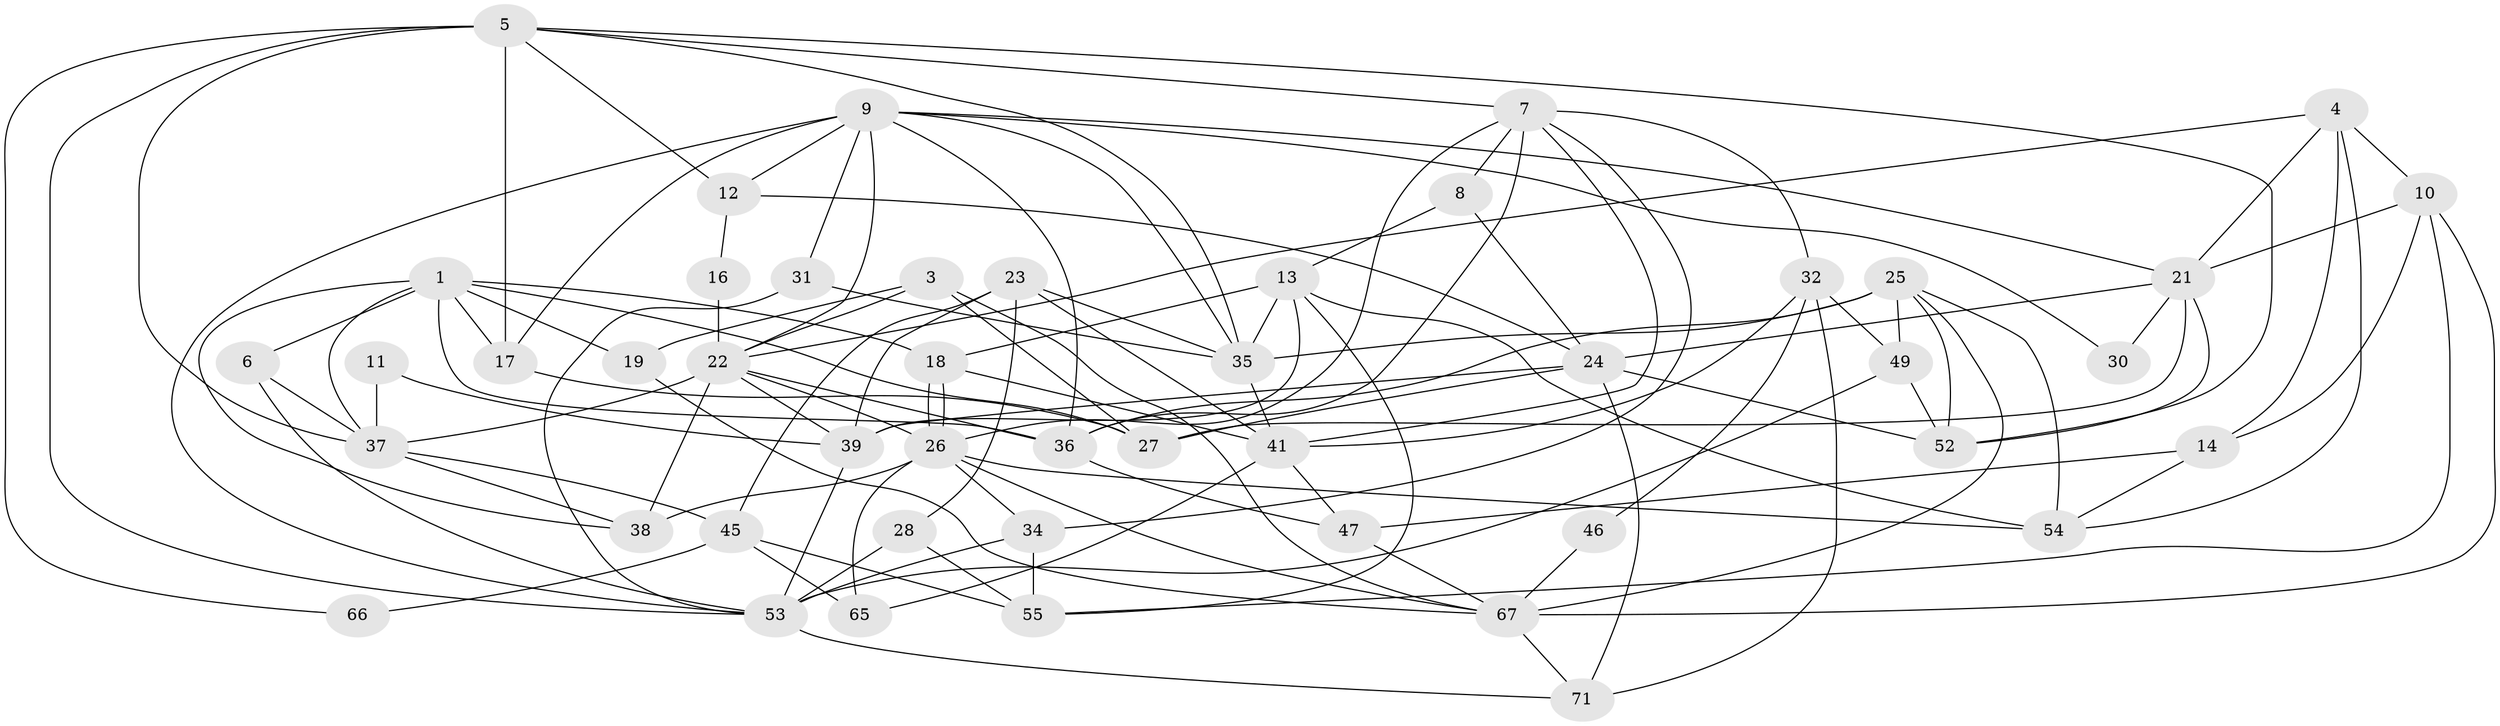 // original degree distribution, {6: 0.06666666666666667, 4: 0.26666666666666666, 3: 0.25333333333333335, 5: 0.21333333333333335, 9: 0.013333333333333334, 2: 0.14666666666666667, 7: 0.02666666666666667, 8: 0.013333333333333334}
// Generated by graph-tools (version 1.1) at 2025/41/03/06/25 10:41:54]
// undirected, 47 vertices, 120 edges
graph export_dot {
graph [start="1"]
  node [color=gray90,style=filled];
  1 [super="+2"];
  3 [super="+63"];
  4 [super="+15"];
  5 [super="+50"];
  6;
  7 [super="+68"];
  8;
  9 [super="+33"];
  10 [super="+43"];
  11;
  12 [super="+72"];
  13 [super="+20"];
  14 [super="+73"];
  16;
  17;
  18 [super="+69"];
  19;
  21 [super="+61"];
  22 [super="+70"];
  23 [super="+62"];
  24 [super="+29"];
  25 [super="+60"];
  26 [super="+74"];
  27;
  28;
  30;
  31;
  32 [super="+44"];
  34 [super="+64"];
  35 [super="+59"];
  36 [super="+40"];
  37 [super="+56"];
  38 [super="+42"];
  39 [super="+48"];
  41 [super="+51"];
  45;
  46;
  47;
  49;
  52 [super="+57"];
  53 [super="+58"];
  54;
  55;
  65;
  66;
  67 [super="+75"];
  71;
  1 -- 17;
  1 -- 27;
  1 -- 36;
  1 -- 19;
  1 -- 6;
  1 -- 37;
  1 -- 38;
  1 -- 18;
  3 -- 22;
  3 -- 67;
  3 -- 19;
  3 -- 27;
  4 -- 21;
  4 -- 54;
  4 -- 10;
  4 -- 14;
  4 -- 22;
  5 -- 17 [weight=2];
  5 -- 12;
  5 -- 66;
  5 -- 35;
  5 -- 7;
  5 -- 52;
  5 -- 53;
  5 -- 37;
  6 -- 37;
  6 -- 53;
  7 -- 8;
  7 -- 26;
  7 -- 34;
  7 -- 32;
  7 -- 36;
  7 -- 41;
  8 -- 24;
  8 -- 13;
  9 -- 53;
  9 -- 12;
  9 -- 17;
  9 -- 21;
  9 -- 30;
  9 -- 31;
  9 -- 36;
  9 -- 35;
  9 -- 22;
  10 -- 14;
  10 -- 21;
  10 -- 67;
  10 -- 55;
  11 -- 37;
  11 -- 39;
  12 -- 16;
  12 -- 24;
  13 -- 35 [weight=2];
  13 -- 18;
  13 -- 39;
  13 -- 54;
  13 -- 55;
  14 -- 54;
  14 -- 47;
  16 -- 22;
  17 -- 27;
  18 -- 26;
  18 -- 26;
  18 -- 41;
  19 -- 67;
  21 -- 52;
  21 -- 24;
  21 -- 27;
  21 -- 30;
  22 -- 38;
  22 -- 39;
  22 -- 37;
  22 -- 26;
  22 -- 36;
  23 -- 45;
  23 -- 39;
  23 -- 35;
  23 -- 28;
  23 -- 41;
  24 -- 71;
  24 -- 27;
  24 -- 39;
  24 -- 52;
  25 -- 35;
  25 -- 67;
  25 -- 49;
  25 -- 36;
  25 -- 52;
  25 -- 54;
  26 -- 34;
  26 -- 54;
  26 -- 65;
  26 -- 67;
  26 -- 38;
  28 -- 55;
  28 -- 53;
  31 -- 53;
  31 -- 35;
  32 -- 41;
  32 -- 49;
  32 -- 71;
  32 -- 46;
  34 -- 53;
  34 -- 55;
  35 -- 41;
  36 -- 47;
  37 -- 38;
  37 -- 45;
  39 -- 53;
  41 -- 65;
  41 -- 47;
  45 -- 55;
  45 -- 65;
  45 -- 66;
  46 -- 67;
  47 -- 67;
  49 -- 53;
  49 -- 52;
  53 -- 71;
  67 -- 71;
}
